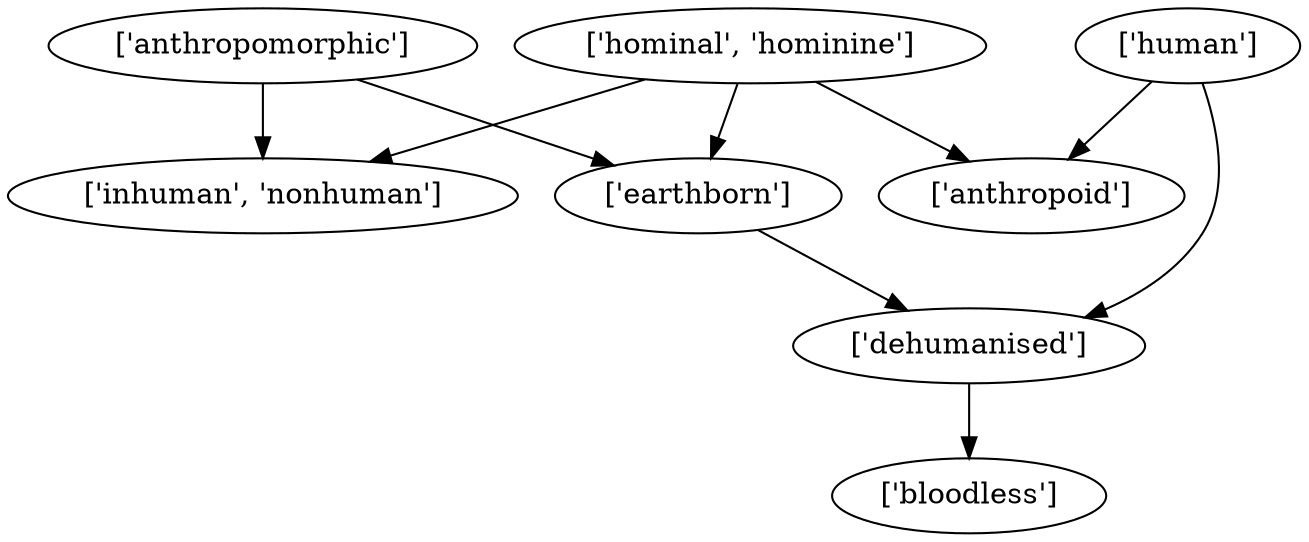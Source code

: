 strict digraph  {
	"['anthropomorphic']" -> "['inhuman', 'nonhuman']";
	"['anthropomorphic']" -> "['earthborn']";
	"['earthborn']" -> "['dehumanised']";
	"['dehumanised']" -> "['bloodless']";
	"['human']" -> "['dehumanised']";
	"['human']" -> "['anthropoid']";
	"['hominal', 'hominine']" -> "['inhuman', 'nonhuman']";
	"['hominal', 'hominine']" -> "['earthborn']";
	"['hominal', 'hominine']" -> "['anthropoid']";
}
